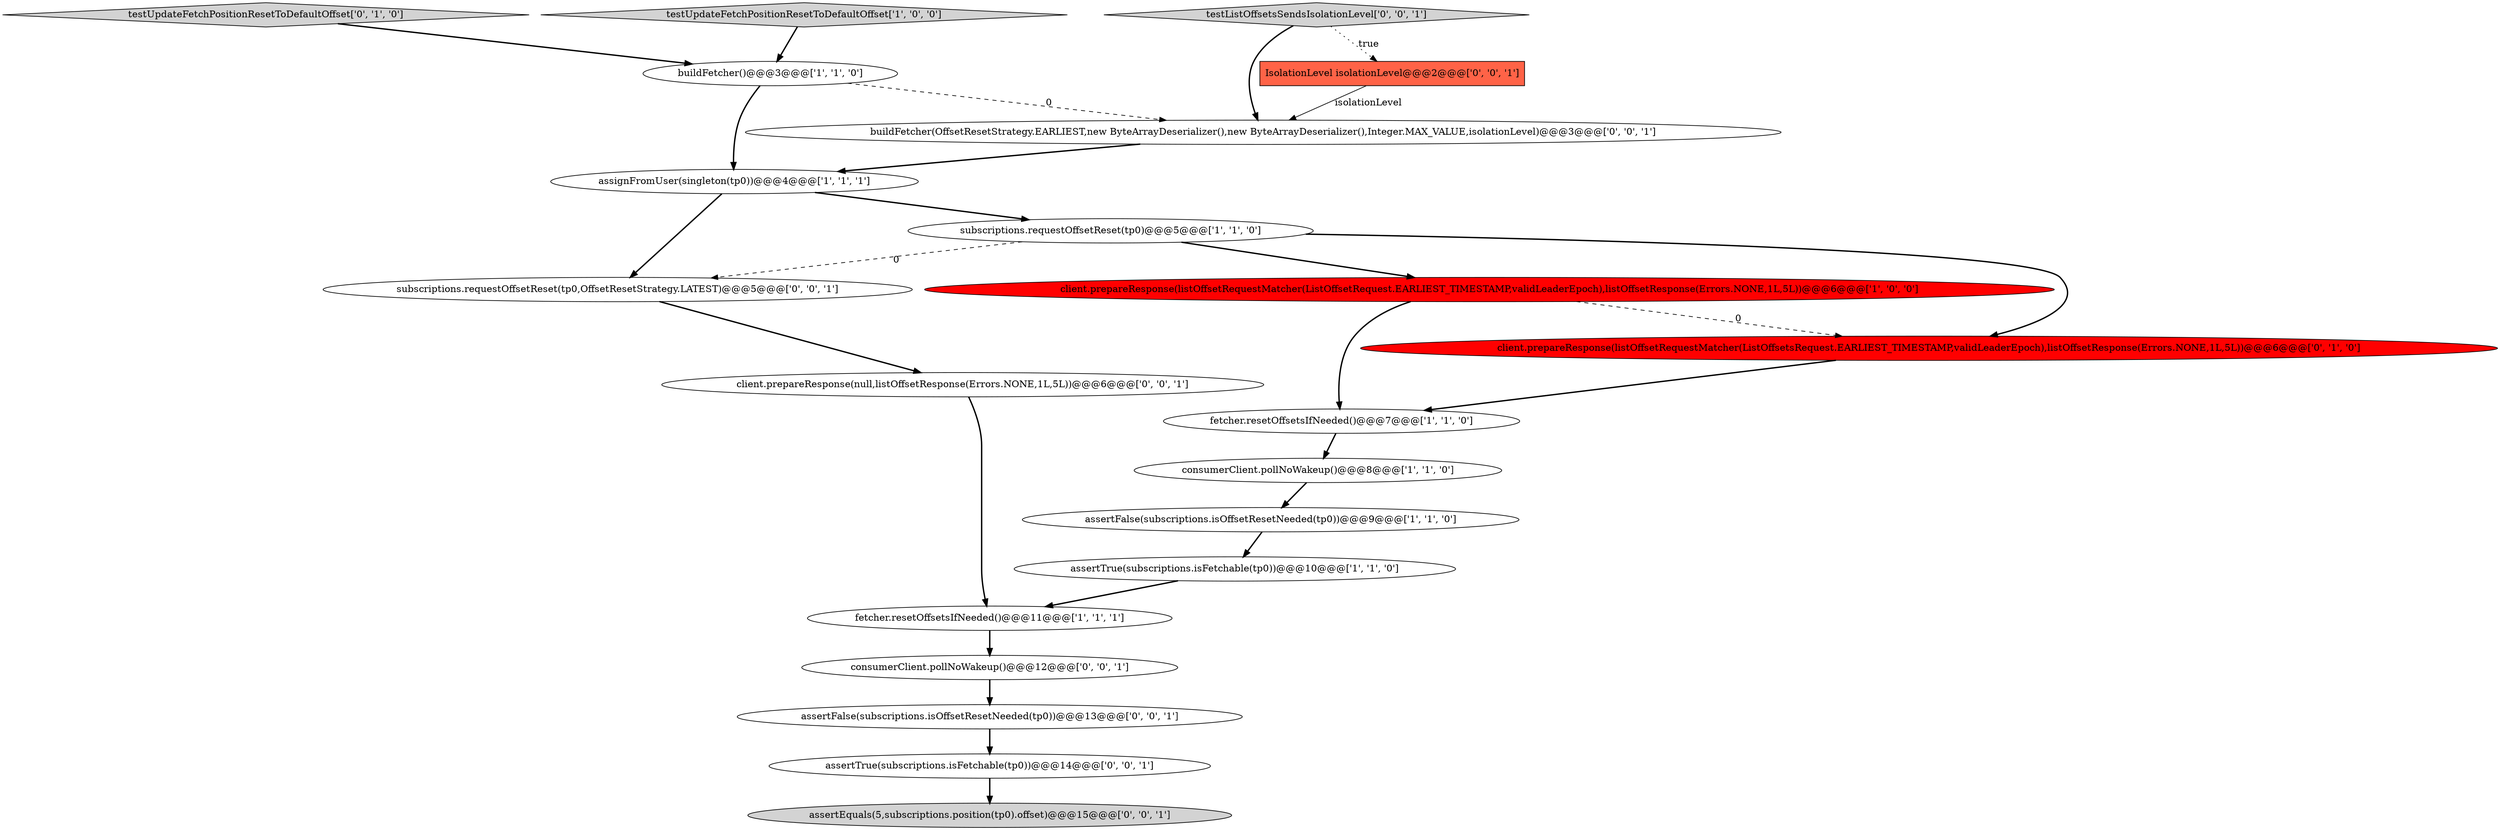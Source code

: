 digraph {
10 [style = filled, label = "testUpdateFetchPositionResetToDefaultOffset['0', '1', '0']", fillcolor = lightgray, shape = diamond image = "AAA0AAABBB2BBB"];
19 [style = filled, label = "testListOffsetsSendsIsolationLevel['0', '0', '1']", fillcolor = lightgray, shape = diamond image = "AAA0AAABBB3BBB"];
9 [style = filled, label = "testUpdateFetchPositionResetToDefaultOffset['1', '0', '0']", fillcolor = lightgray, shape = diamond image = "AAA0AAABBB1BBB"];
4 [style = filled, label = "assignFromUser(singleton(tp0))@@@4@@@['1', '1', '1']", fillcolor = white, shape = ellipse image = "AAA0AAABBB1BBB"];
15 [style = filled, label = "subscriptions.requestOffsetReset(tp0,OffsetResetStrategy.LATEST)@@@5@@@['0', '0', '1']", fillcolor = white, shape = ellipse image = "AAA0AAABBB3BBB"];
0 [style = filled, label = "buildFetcher()@@@3@@@['1', '1', '0']", fillcolor = white, shape = ellipse image = "AAA0AAABBB1BBB"];
12 [style = filled, label = "IsolationLevel isolationLevel@@@2@@@['0', '0', '1']", fillcolor = tomato, shape = box image = "AAA0AAABBB3BBB"];
11 [style = filled, label = "client.prepareResponse(listOffsetRequestMatcher(ListOffsetsRequest.EARLIEST_TIMESTAMP,validLeaderEpoch),listOffsetResponse(Errors.NONE,1L,5L))@@@6@@@['0', '1', '0']", fillcolor = red, shape = ellipse image = "AAA1AAABBB2BBB"];
6 [style = filled, label = "fetcher.resetOffsetsIfNeeded()@@@11@@@['1', '1', '1']", fillcolor = white, shape = ellipse image = "AAA0AAABBB1BBB"];
8 [style = filled, label = "fetcher.resetOffsetsIfNeeded()@@@7@@@['1', '1', '0']", fillcolor = white, shape = ellipse image = "AAA0AAABBB1BBB"];
2 [style = filled, label = "consumerClient.pollNoWakeup()@@@8@@@['1', '1', '0']", fillcolor = white, shape = ellipse image = "AAA0AAABBB1BBB"];
18 [style = filled, label = "assertFalse(subscriptions.isOffsetResetNeeded(tp0))@@@13@@@['0', '0', '1']", fillcolor = white, shape = ellipse image = "AAA0AAABBB3BBB"];
7 [style = filled, label = "subscriptions.requestOffsetReset(tp0)@@@5@@@['1', '1', '0']", fillcolor = white, shape = ellipse image = "AAA0AAABBB1BBB"];
17 [style = filled, label = "assertEquals(5,subscriptions.position(tp0).offset)@@@15@@@['0', '0', '1']", fillcolor = lightgray, shape = ellipse image = "AAA0AAABBB3BBB"];
5 [style = filled, label = "client.prepareResponse(listOffsetRequestMatcher(ListOffsetRequest.EARLIEST_TIMESTAMP,validLeaderEpoch),listOffsetResponse(Errors.NONE,1L,5L))@@@6@@@['1', '0', '0']", fillcolor = red, shape = ellipse image = "AAA1AAABBB1BBB"];
20 [style = filled, label = "client.prepareResponse(null,listOffsetResponse(Errors.NONE,1L,5L))@@@6@@@['0', '0', '1']", fillcolor = white, shape = ellipse image = "AAA0AAABBB3BBB"];
16 [style = filled, label = "consumerClient.pollNoWakeup()@@@12@@@['0', '0', '1']", fillcolor = white, shape = ellipse image = "AAA0AAABBB3BBB"];
1 [style = filled, label = "assertTrue(subscriptions.isFetchable(tp0))@@@10@@@['1', '1', '0']", fillcolor = white, shape = ellipse image = "AAA0AAABBB1BBB"];
14 [style = filled, label = "buildFetcher(OffsetResetStrategy.EARLIEST,new ByteArrayDeserializer(),new ByteArrayDeserializer(),Integer.MAX_VALUE,isolationLevel)@@@3@@@['0', '0', '1']", fillcolor = white, shape = ellipse image = "AAA0AAABBB3BBB"];
3 [style = filled, label = "assertFalse(subscriptions.isOffsetResetNeeded(tp0))@@@9@@@['1', '1', '0']", fillcolor = white, shape = ellipse image = "AAA0AAABBB1BBB"];
13 [style = filled, label = "assertTrue(subscriptions.isFetchable(tp0))@@@14@@@['0', '0', '1']", fillcolor = white, shape = ellipse image = "AAA0AAABBB3BBB"];
5->8 [style = bold, label=""];
7->11 [style = bold, label=""];
16->18 [style = bold, label=""];
9->0 [style = bold, label=""];
3->1 [style = bold, label=""];
2->3 [style = bold, label=""];
4->15 [style = bold, label=""];
19->12 [style = dotted, label="true"];
20->6 [style = bold, label=""];
4->7 [style = bold, label=""];
0->14 [style = dashed, label="0"];
13->17 [style = bold, label=""];
7->5 [style = bold, label=""];
1->6 [style = bold, label=""];
19->14 [style = bold, label=""];
8->2 [style = bold, label=""];
5->11 [style = dashed, label="0"];
0->4 [style = bold, label=""];
6->16 [style = bold, label=""];
15->20 [style = bold, label=""];
10->0 [style = bold, label=""];
18->13 [style = bold, label=""];
7->15 [style = dashed, label="0"];
11->8 [style = bold, label=""];
12->14 [style = solid, label="isolationLevel"];
14->4 [style = bold, label=""];
}
